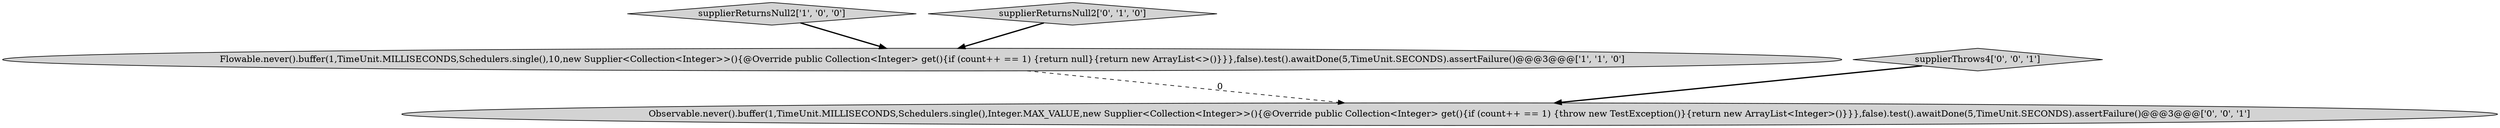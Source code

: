 digraph {
1 [style = filled, label = "supplierReturnsNull2['1', '0', '0']", fillcolor = lightgray, shape = diamond image = "AAA0AAABBB1BBB"];
3 [style = filled, label = "Observable.never().buffer(1,TimeUnit.MILLISECONDS,Schedulers.single(),Integer.MAX_VALUE,new Supplier<Collection<Integer>>(){@Override public Collection<Integer> get(){if (count++ == 1) {throw new TestException()}{return new ArrayList<Integer>()}}},false).test().awaitDone(5,TimeUnit.SECONDS).assertFailure()@@@3@@@['0', '0', '1']", fillcolor = lightgray, shape = ellipse image = "AAA0AAABBB3BBB"];
0 [style = filled, label = "Flowable.never().buffer(1,TimeUnit.MILLISECONDS,Schedulers.single(),10,new Supplier<Collection<Integer>>(){@Override public Collection<Integer> get(){if (count++ == 1) {return null}{return new ArrayList<>()}}},false).test().awaitDone(5,TimeUnit.SECONDS).assertFailure()@@@3@@@['1', '1', '0']", fillcolor = lightgray, shape = ellipse image = "AAA0AAABBB1BBB"];
2 [style = filled, label = "supplierReturnsNull2['0', '1', '0']", fillcolor = lightgray, shape = diamond image = "AAA0AAABBB2BBB"];
4 [style = filled, label = "supplierThrows4['0', '0', '1']", fillcolor = lightgray, shape = diamond image = "AAA0AAABBB3BBB"];
2->0 [style = bold, label=""];
0->3 [style = dashed, label="0"];
1->0 [style = bold, label=""];
4->3 [style = bold, label=""];
}
